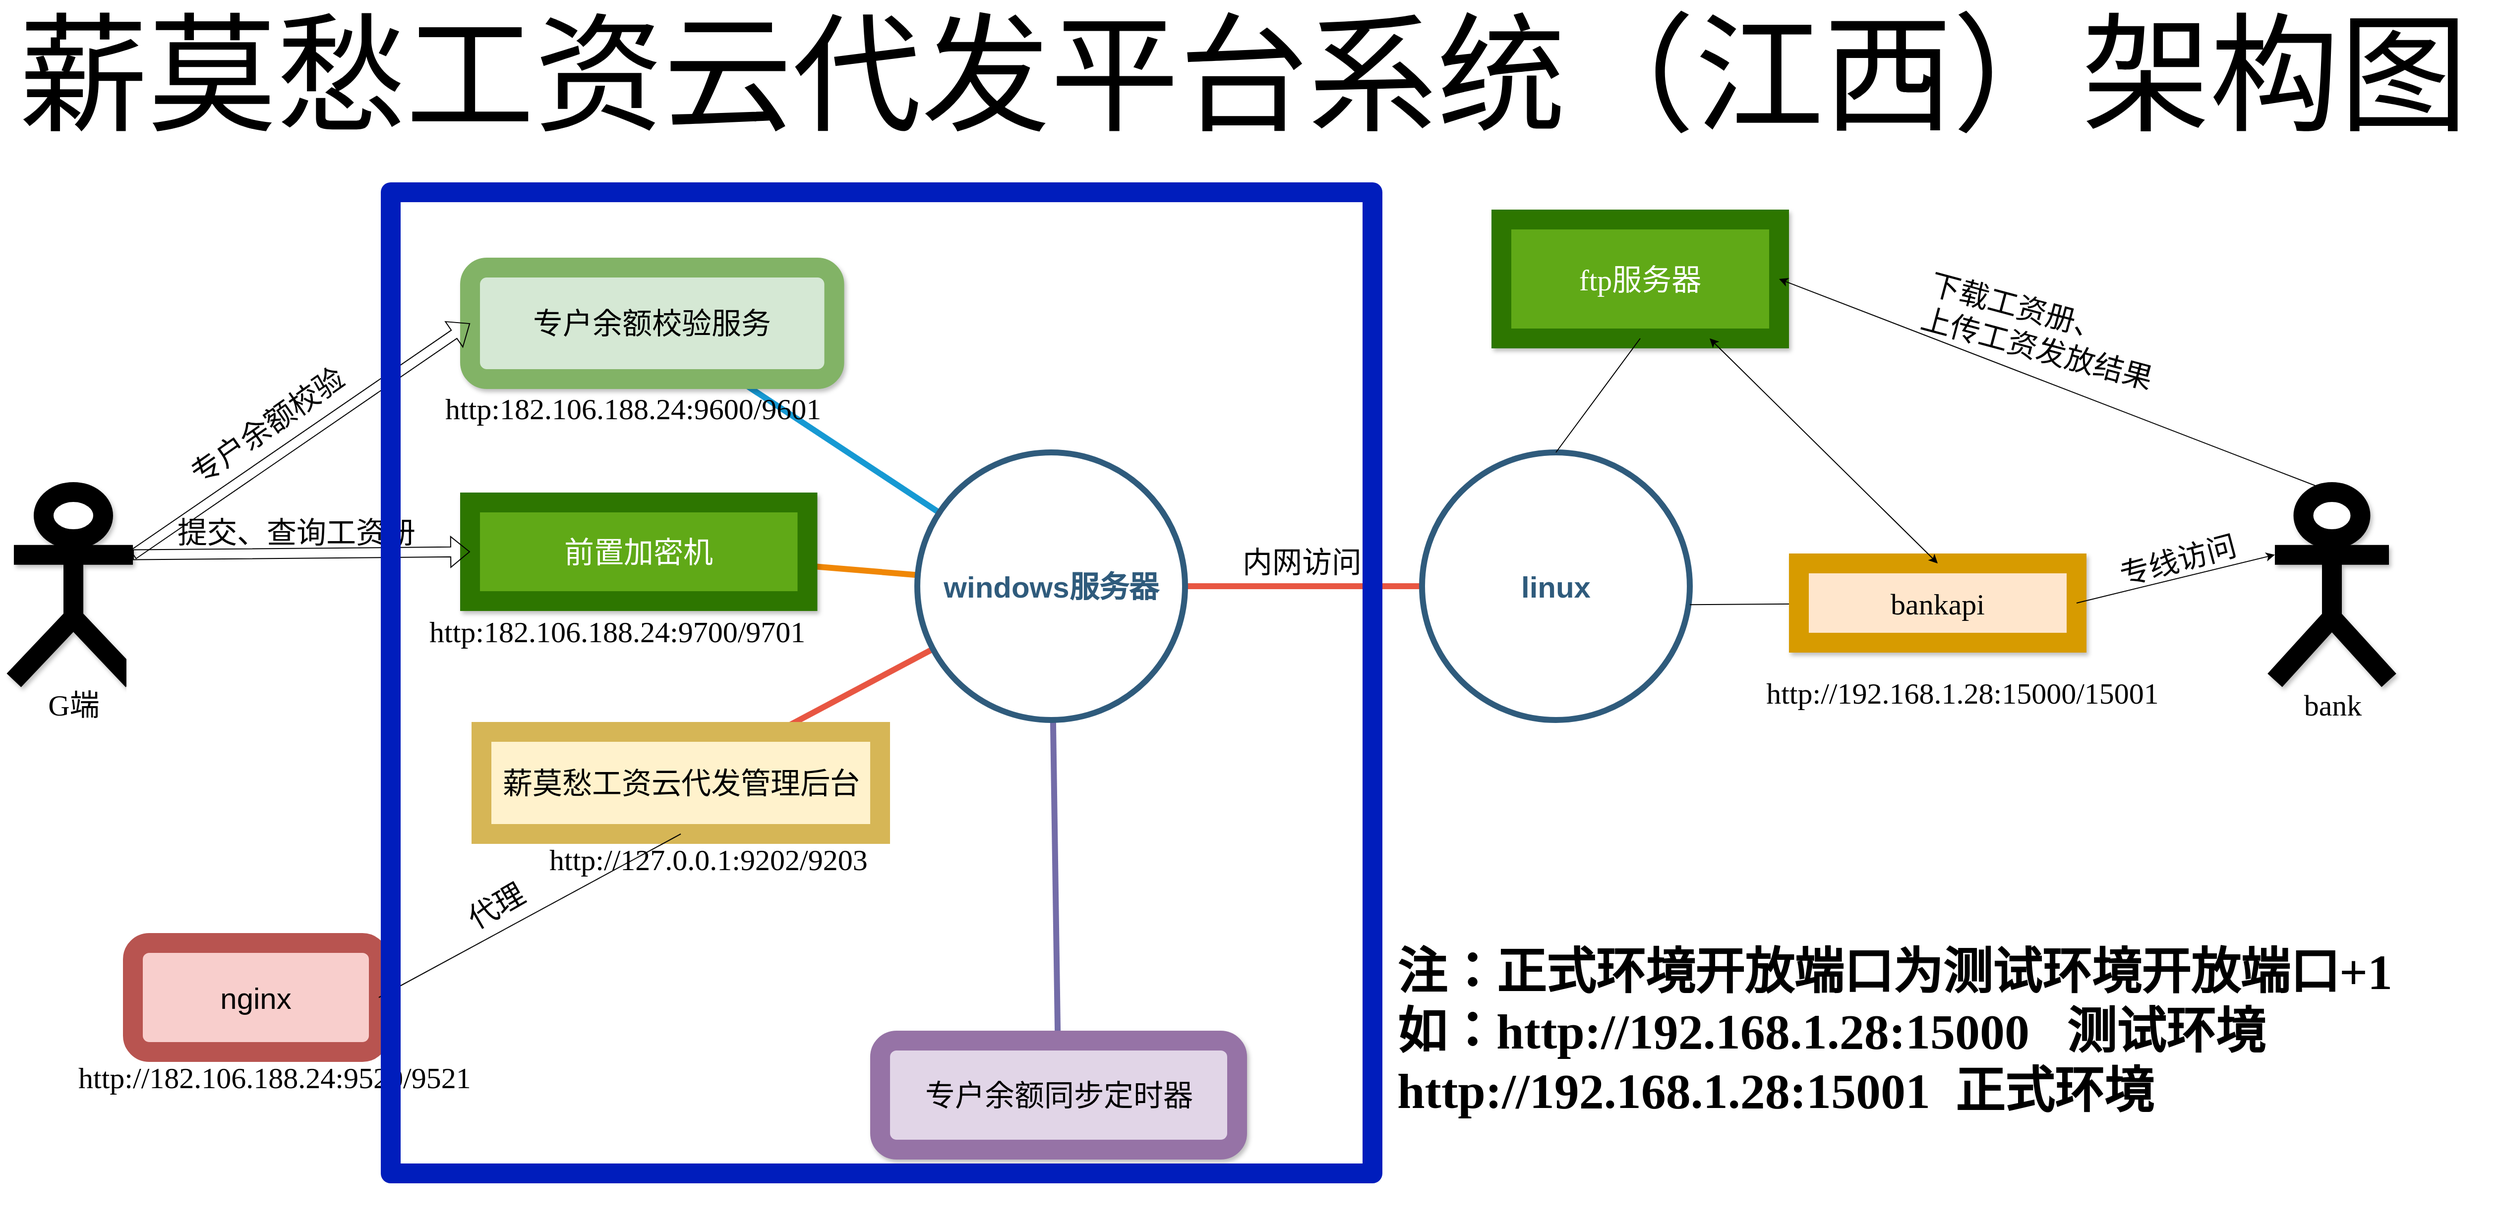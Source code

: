 <mxfile version="16.4.7" type="github">
  <diagram id="6a731a19-8d31-9384-78a2-239565b7b9f0" name="Page-1">
    <mxGraphModel dx="2480" dy="1694" grid="1" gridSize="10" guides="1" tooltips="1" connect="1" arrows="1" fold="1" page="1" pageScale="1" pageWidth="1169" pageHeight="827" background="none" math="0" shadow="0">
      <root>
        <mxCell id="0" />
        <mxCell id="1" parent="0" />
        <mxCell id="1359" style="endArrow=none;strokeWidth=6;strokeColor=#1699D3;html=1;" parent="1" source="1515" target="U5FQTq4M9IftU0lJJ3o1-1551" edge="1">
          <mxGeometry relative="1" as="geometry">
            <mxPoint x="627.272" y="372.536" as="targetPoint" />
          </mxGeometry>
        </mxCell>
        <mxCell id="1361" style="endArrow=none;strokeWidth=6;strokeColor=#E85642;html=1;entryX=0;entryY=0.5;entryDx=0;entryDy=0;" parent="1" source="1515" target="U5FQTq4M9IftU0lJJ3o1-1542" edge="1">
          <mxGeometry relative="1" as="geometry" />
        </mxCell>
        <mxCell id="1363" style="endArrow=none;strokeWidth=6;strokeColor=#736CA8;html=1;" parent="1" source="1515" target="U5FQTq4M9IftU0lJJ3o1-1550" edge="1">
          <mxGeometry relative="1" as="geometry">
            <mxPoint x="740" y="800" as="targetPoint" />
          </mxGeometry>
        </mxCell>
        <mxCell id="1365" value="" style="edgeStyle=none;endArrow=none;strokeWidth=6;strokeColor=#F08705;html=1;" parent="1" source="1515" target="U5FQTq4M9IftU0lJJ3o1-1552" edge="1">
          <mxGeometry x="181" y="226.5" width="100" height="100" as="geometry">
            <mxPoint x="181" y="326.5" as="sourcePoint" />
            <mxPoint x="1210.239" y="1310.484" as="targetPoint" />
          </mxGeometry>
        </mxCell>
        <mxCell id="1366" value="" style="edgeStyle=none;endArrow=none;strokeWidth=6;strokeColor=#E85642;html=1;" parent="1" source="1515" target="U5FQTq4M9IftU0lJJ3o1-1547" edge="1">
          <mxGeometry x="181" y="226.5" width="100" height="100" as="geometry">
            <mxPoint x="181" y="326.5" as="sourcePoint" />
            <mxPoint x="780" y="1090" as="targetPoint" />
          </mxGeometry>
        </mxCell>
        <mxCell id="1515" value="windows服务器" style="ellipse;whiteSpace=wrap;html=1;shadow=0;fontFamily=Helvetica;fontSize=30;fontColor=#2F5B7C;align=center;strokeColor=#2F5B7C;strokeWidth=6;fillColor=#FFFFFF;fontStyle=1;gradientColor=none;" parent="1" vertex="1">
          <mxGeometry x="961" y="676.5" width="270" height="270" as="geometry" />
        </mxCell>
        <mxCell id="U5FQTq4M9IftU0lJJ3o1-1542" value="linux" style="ellipse;whiteSpace=wrap;html=1;shadow=0;fontFamily=Helvetica;fontSize=30;fontColor=#2F5B7C;align=center;strokeColor=#2F5B7C;strokeWidth=6;fillColor=#FFFFFF;fontStyle=1;gradientColor=none;" vertex="1" parent="1">
          <mxGeometry x="1470" y="676.5" width="270" height="270" as="geometry" />
        </mxCell>
        <mxCell id="U5FQTq4M9IftU0lJJ3o1-1546" value="nginx" style="rounded=1;whiteSpace=wrap;html=1;fontSize=30;strokeWidth=20;fillColor=#f8cecc;strokeColor=#b85450;gradientColor=none;" vertex="1" parent="1">
          <mxGeometry x="170" y="1171.5" width="248" height="110" as="geometry" />
        </mxCell>
        <mxCell id="U5FQTq4M9IftU0lJJ3o1-1547" value="薪莫愁工资云代发管理后台" style="rounded=0;whiteSpace=wrap;html=1;fontSize=30;strokeWidth=20;fillColor=#fff2cc;strokeColor=#d6b656;" vertex="1" parent="1">
          <mxGeometry x="521.5" y="958.5" width="402" height="103" as="geometry" />
        </mxCell>
        <mxCell id="U5FQTq4M9IftU0lJJ3o1-1549" value="" style="endArrow=none;html=1;rounded=0;fontFamily=Georgia;fontSize=12;exitX=1;exitY=0.5;exitDx=0;exitDy=0;entryX=0.5;entryY=1;entryDx=0;entryDy=0;" edge="1" parent="1" source="U5FQTq4M9IftU0lJJ3o1-1546" target="U5FQTq4M9IftU0lJJ3o1-1547">
          <mxGeometry width="50" height="50" relative="1" as="geometry">
            <mxPoint x="630" y="1130" as="sourcePoint" />
            <mxPoint x="680" y="1080" as="targetPoint" />
          </mxGeometry>
        </mxCell>
        <mxCell id="U5FQTq4M9IftU0lJJ3o1-1550" value="专户余额同步定时器" style="rounded=1;whiteSpace=wrap;html=1;fontFamily=Georgia;fontSize=30;strokeWidth=20;fillColor=#e1d5e7;strokeColor=#9673a6;shadow=1;" vertex="1" parent="1">
          <mxGeometry x="923.5" y="1270" width="360" height="110" as="geometry" />
        </mxCell>
        <mxCell id="U5FQTq4M9IftU0lJJ3o1-1551" value="专户余额校验服务" style="rounded=1;whiteSpace=wrap;html=1;shadow=1;fontFamily=Georgia;fontSize=30;strokeWidth=20;fillColor=#d5e8d4;strokeColor=#82b366;" vertex="1" parent="1">
          <mxGeometry x="510" y="490" width="367.27" height="112.54" as="geometry" />
        </mxCell>
        <mxCell id="U5FQTq4M9IftU0lJJ3o1-1552" value="前置加密机" style="rounded=0;whiteSpace=wrap;html=1;shadow=1;fontFamily=Georgia;fontSize=30;strokeWidth=20;fillColor=#60a917;fontColor=#ffffff;strokeColor=#2D7600;" vertex="1" parent="1">
          <mxGeometry x="510" y="727" width="340.24" height="99.52" as="geometry" />
        </mxCell>
        <mxCell id="U5FQTq4M9IftU0lJJ3o1-1553" value="" style="shape=flexArrow;endArrow=classic;html=1;rounded=0;fontFamily=Georgia;fontSize=30;entryX=0;entryY=0.5;entryDx=0;entryDy=0;exitX=1;exitY=0.333;exitDx=0;exitDy=0;exitPerimeter=0;" edge="1" parent="1" source="U5FQTq4M9IftU0lJJ3o1-1556" target="U5FQTq4M9IftU0lJJ3o1-1552">
          <mxGeometry width="50" height="50" relative="1" as="geometry">
            <mxPoint x="560" y="1550" as="sourcePoint" />
            <mxPoint x="680" y="1260" as="targetPoint" />
          </mxGeometry>
        </mxCell>
        <mxCell id="U5FQTq4M9IftU0lJJ3o1-1554" value="提交、查询工资册" style="text;html=1;strokeColor=none;fillColor=none;spacing=5;spacingTop=-20;whiteSpace=wrap;overflow=hidden;rounded=0;shadow=1;fontFamily=Georgia;fontSize=30;rotation=0;" vertex="1" parent="1">
          <mxGeometry x="210" y="750" width="280" height="38.5" as="geometry" />
        </mxCell>
        <mxCell id="U5FQTq4M9IftU0lJJ3o1-1556" value="G端" style="shape=umlActor;verticalLabelPosition=bottom;verticalAlign=top;html=1;outlineConnect=0;shadow=1;fontFamily=Georgia;fontSize=30;strokeWidth=20;gradientColor=none;" vertex="1" parent="1">
          <mxGeometry x="50" y="716.5" width="120" height="190" as="geometry" />
        </mxCell>
        <mxCell id="U5FQTq4M9IftU0lJJ3o1-1557" value="" style="shape=flexArrow;endArrow=classic;html=1;rounded=0;fontFamily=Georgia;fontSize=30;exitX=1;exitY=0.333;exitDx=0;exitDy=0;exitPerimeter=0;entryX=0;entryY=0.5;entryDx=0;entryDy=0;" edge="1" parent="1" source="U5FQTq4M9IftU0lJJ3o1-1556" target="U5FQTq4M9IftU0lJJ3o1-1551">
          <mxGeometry width="50" height="50" relative="1" as="geometry">
            <mxPoint x="630" y="840" as="sourcePoint" />
            <mxPoint x="680" y="790" as="targetPoint" />
          </mxGeometry>
        </mxCell>
        <mxCell id="U5FQTq4M9IftU0lJJ3o1-1558" value="ftp服务器" style="rounded=0;whiteSpace=wrap;html=1;shadow=1;fontFamily=Georgia;fontSize=30;strokeWidth=20;fillColor=#60a917;fontColor=#ffffff;strokeColor=#2D7600;" vertex="1" parent="1">
          <mxGeometry x="1550" y="441.5" width="280" height="120" as="geometry" />
        </mxCell>
        <mxCell id="U5FQTq4M9IftU0lJJ3o1-1559" value="" style="endArrow=none;html=1;rounded=0;fontFamily=Georgia;fontSize=30;entryX=0.5;entryY=1;entryDx=0;entryDy=0;exitX=0.5;exitY=0;exitDx=0;exitDy=0;" edge="1" parent="1" source="U5FQTq4M9IftU0lJJ3o1-1542" target="U5FQTq4M9IftU0lJJ3o1-1558">
          <mxGeometry width="50" height="50" relative="1" as="geometry">
            <mxPoint x="1930" y="840" as="sourcePoint" />
            <mxPoint x="1980" y="790" as="targetPoint" />
          </mxGeometry>
        </mxCell>
        <mxCell id="U5FQTq4M9IftU0lJJ3o1-1560" value="内网访问" style="text;html=1;strokeColor=none;fillColor=none;spacing=5;spacingTop=-20;whiteSpace=wrap;overflow=hidden;rounded=0;shadow=1;fontFamily=Georgia;fontSize=30;" vertex="1" parent="1">
          <mxGeometry x="1283.5" y="780" width="190" height="120" as="geometry" />
        </mxCell>
        <mxCell id="U5FQTq4M9IftU0lJJ3o1-1561" value="" style="endArrow=none;html=1;rounded=0;fontFamily=Georgia;fontSize=30;exitX=1;exitY=0.569;exitDx=0;exitDy=0;exitPerimeter=0;" edge="1" parent="1" source="U5FQTq4M9IftU0lJJ3o1-1542" target="U5FQTq4M9IftU0lJJ3o1-1563">
          <mxGeometry width="50" height="50" relative="1" as="geometry">
            <mxPoint x="1690" y="840" as="sourcePoint" />
            <mxPoint x="1830" y="960" as="targetPoint" />
          </mxGeometry>
        </mxCell>
        <mxCell id="U5FQTq4M9IftU0lJJ3o1-1562" value="bank" style="shape=umlActor;verticalLabelPosition=bottom;verticalAlign=top;html=1;outlineConnect=0;shadow=1;fontFamily=Georgia;fontSize=30;strokeWidth=20;gradientColor=none;" vertex="1" parent="1">
          <mxGeometry x="2330" y="716.5" width="115" height="190" as="geometry" />
        </mxCell>
        <mxCell id="U5FQTq4M9IftU0lJJ3o1-1563" value="bankapi" style="rounded=0;whiteSpace=wrap;html=1;shadow=1;fontFamily=Georgia;fontSize=30;strokeWidth=20;fillColor=#ffe6cc;strokeColor=#d79b00;" vertex="1" parent="1">
          <mxGeometry x="1850" y="788.5" width="280" height="80" as="geometry" />
        </mxCell>
        <mxCell id="U5FQTq4M9IftU0lJJ3o1-1567" value="" style="endArrow=classic;html=1;rounded=0;fontFamily=Georgia;fontSize=30;exitX=0.5;exitY=0;exitDx=0;exitDy=0;exitPerimeter=0;entryX=1;entryY=0.5;entryDx=0;entryDy=0;" edge="1" parent="1" source="U5FQTq4M9IftU0lJJ3o1-1562" target="U5FQTq4M9IftU0lJJ3o1-1558">
          <mxGeometry width="50" height="50" relative="1" as="geometry">
            <mxPoint x="1690" y="840" as="sourcePoint" />
            <mxPoint x="1740" y="790" as="targetPoint" />
          </mxGeometry>
        </mxCell>
        <mxCell id="U5FQTq4M9IftU0lJJ3o1-1568" value="专线访问" style="text;html=1;strokeColor=none;fillColor=none;spacing=5;spacingTop=-20;whiteSpace=wrap;overflow=hidden;rounded=0;shadow=1;fontFamily=Georgia;fontSize=30;rotation=-15;" vertex="1" parent="1">
          <mxGeometry x="2180" y="768.5" width="190" height="120" as="geometry" />
        </mxCell>
        <mxCell id="U5FQTq4M9IftU0lJJ3o1-1569" value="" style="endArrow=none;startArrow=classic;html=1;rounded=0;fontFamily=Georgia;fontSize=30;exitX=0;exitY=0.333;exitDx=0;exitDy=0;exitPerimeter=0;entryX=1;entryY=0.5;entryDx=0;entryDy=0;" edge="1" parent="1" source="U5FQTq4M9IftU0lJJ3o1-1562" target="U5FQTq4M9IftU0lJJ3o1-1563">
          <mxGeometry width="50" height="50" relative="1" as="geometry">
            <mxPoint x="2130" y="828.5" as="sourcePoint" />
            <mxPoint x="2000" y="1020" as="targetPoint" />
          </mxGeometry>
        </mxCell>
        <mxCell id="U5FQTq4M9IftU0lJJ3o1-1570" value="&lt;div&gt;下载工资册、&lt;/div&gt;&lt;div&gt;上传工资发放结果&lt;/div&gt;" style="text;html=1;strokeColor=none;fillColor=none;spacing=5;spacingTop=-20;whiteSpace=wrap;overflow=hidden;rounded=0;shadow=1;fontFamily=Georgia;fontSize=30;rotation=15;" vertex="1" parent="1">
          <mxGeometry x="1960" y="530" width="270" height="120" as="geometry" />
        </mxCell>
        <mxCell id="U5FQTq4M9IftU0lJJ3o1-1571" value="代理" style="text;html=1;strokeColor=none;fillColor=none;spacing=5;spacingTop=-20;whiteSpace=wrap;overflow=hidden;rounded=0;shadow=1;fontFamily=Georgia;fontSize=30;rotation=-30;" vertex="1" parent="1">
          <mxGeometry x="520" y="1090" width="190" height="120" as="geometry" />
        </mxCell>
        <mxCell id="U5FQTq4M9IftU0lJJ3o1-1573" value="http://182.106.188.24:9520/9521" style="text;html=1;strokeColor=none;fillColor=none;spacing=5;spacingTop=-20;whiteSpace=wrap;overflow=hidden;rounded=0;shadow=1;fontFamily=Georgia;fontSize=30;" vertex="1" parent="1">
          <mxGeometry x="110" y="1300" width="520" height="120" as="geometry" />
        </mxCell>
        <mxCell id="U5FQTq4M9IftU0lJJ3o1-1575" value="http://127.0.0.1:9202/9203" style="text;html=1;strokeColor=none;fillColor=none;spacing=5;spacingTop=-20;whiteSpace=wrap;overflow=hidden;rounded=0;shadow=1;fontFamily=Georgia;fontSize=30;" vertex="1" parent="1">
          <mxGeometry x="585" y="1080" width="395" height="120" as="geometry" />
        </mxCell>
        <mxCell id="U5FQTq4M9IftU0lJJ3o1-1576" value="专户余额校验" style="text;html=1;strokeColor=none;fillColor=none;spacing=5;spacingTop=-20;whiteSpace=wrap;overflow=hidden;rounded=0;shadow=1;fontFamily=Georgia;fontSize=30;rotation=-35;" vertex="1" parent="1">
          <mxGeometry x="240" y="620" width="230" height="130" as="geometry" />
        </mxCell>
        <mxCell id="U5FQTq4M9IftU0lJJ3o1-1577" value="http:182.106.188.24:9700/9701" style="text;html=1;strokeColor=none;fillColor=none;spacing=5;spacingTop=-20;whiteSpace=wrap;overflow=hidden;rounded=0;shadow=1;fontFamily=Georgia;fontSize=30;" vertex="1" parent="1">
          <mxGeometry x="463.5" y="850" width="460" height="120" as="geometry" />
        </mxCell>
        <mxCell id="U5FQTq4M9IftU0lJJ3o1-1578" value="http:182.106.188.24:9600/9601" style="text;html=1;strokeColor=none;fillColor=none;spacing=5;spacingTop=-20;whiteSpace=wrap;overflow=hidden;rounded=0;shadow=1;fontFamily=Georgia;fontSize=30;" vertex="1" parent="1">
          <mxGeometry x="479.5" y="625" width="460" height="120" as="geometry" />
        </mxCell>
        <mxCell id="U5FQTq4M9IftU0lJJ3o1-1581" value="薪莫愁工资云代发平台系统（江西）架构图" style="text;html=1;strokeColor=none;fillColor=none;spacing=5;spacingTop=-20;whiteSpace=wrap;overflow=hidden;rounded=0;shadow=1;fontFamily=Georgia;fontSize=130;" vertex="1" parent="1">
          <mxGeometry x="50" y="230" width="2500" height="150" as="geometry" />
        </mxCell>
        <mxCell id="U5FQTq4M9IftU0lJJ3o1-1583" value="http://192.168.1.28:15000/15001" style="text;html=1;strokeColor=none;fillColor=none;align=center;verticalAlign=middle;whiteSpace=wrap;rounded=0;shadow=1;fontFamily=Georgia;fontSize=30;" vertex="1" parent="1">
          <mxGeometry x="1650" y="868.5" width="730" height="101.5" as="geometry" />
        </mxCell>
        <mxCell id="U5FQTq4M9IftU0lJJ3o1-1584" value="&lt;div&gt;注：正式环境开放端口为测试环境开放端口+1&lt;/div&gt;&lt;div&gt;如：http://192.168.1.28:15000&amp;nbsp;&amp;nbsp; 测试环境&lt;/div&gt;&lt;div&gt;http://192.168.1.28:15001&amp;nbsp; 正式环境&lt;br&gt;&lt;/div&gt;" style="text;html=1;strokeColor=none;fillColor=none;spacing=5;spacingTop=-20;whiteSpace=wrap;overflow=hidden;rounded=0;shadow=1;fontFamily=Georgia;fontSize=50;fontStyle=1" vertex="1" parent="1">
          <mxGeometry x="1440" y="1181" width="1110" height="259" as="geometry" />
        </mxCell>
        <mxCell id="U5FQTq4M9IftU0lJJ3o1-1585" value="" style="endArrow=classic;startArrow=classic;html=1;rounded=0;fontFamily=Georgia;fontSize=50;entryX=0.75;entryY=1;entryDx=0;entryDy=0;exitX=0.5;exitY=0;exitDx=0;exitDy=0;" edge="1" parent="1" source="U5FQTq4M9IftU0lJJ3o1-1563" target="U5FQTq4M9IftU0lJJ3o1-1558">
          <mxGeometry width="50" height="50" relative="1" as="geometry">
            <mxPoint x="1250" y="840" as="sourcePoint" />
            <mxPoint x="1300" y="790" as="targetPoint" />
          </mxGeometry>
        </mxCell>
        <mxCell id="U5FQTq4M9IftU0lJJ3o1-1588" value="" style="whiteSpace=wrap;html=1;aspect=fixed;shadow=0;fontFamily=Georgia;fontSize=50;strokeWidth=20;rounded=0;glass=0;sketch=1;fillColor=none;strokeColor=#001DBC;fontColor=#ffffff;" vertex="1" parent="1">
          <mxGeometry x="430" y="414" width="990" height="990" as="geometry" />
        </mxCell>
      </root>
    </mxGraphModel>
  </diagram>
</mxfile>
